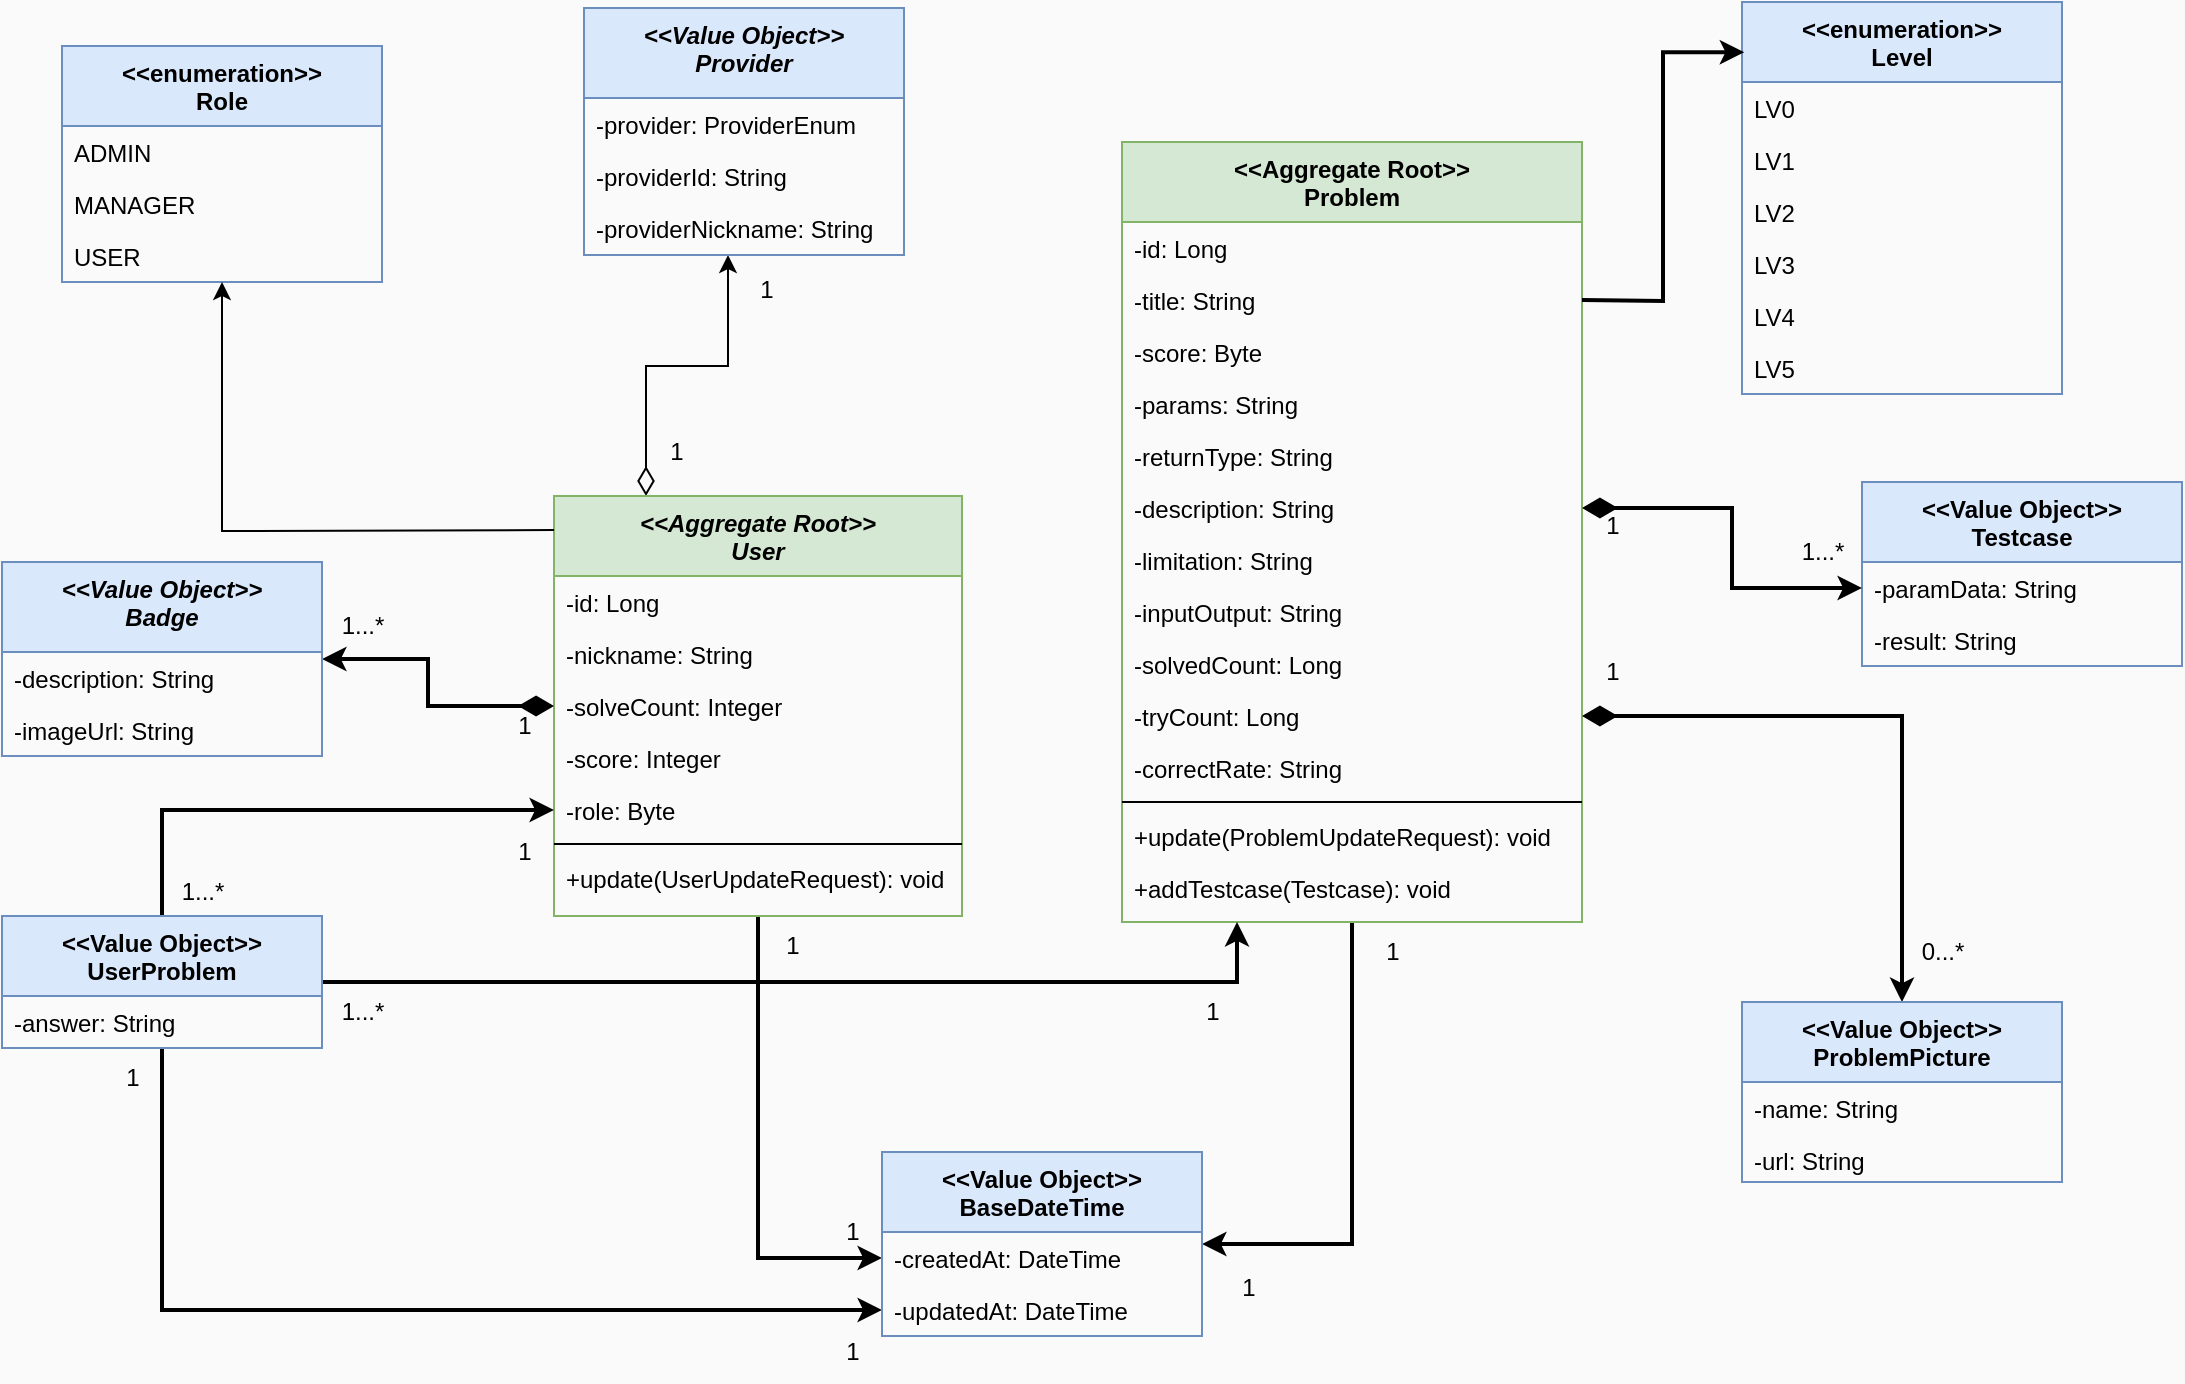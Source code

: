 <mxfile version="24.8.9">
  <diagram id="C5RBs43oDa-KdzZeNtuy" name="Page-1">
    <mxGraphModel dx="1509" dy="813" grid="0" gridSize="10" guides="1" tooltips="1" connect="1" arrows="1" fold="1" page="1" pageScale="1" pageWidth="1169" pageHeight="827" background="#FAFAFA" math="0" shadow="0">
      <root>
        <mxCell id="WIyWlLk6GJQsqaUBKTNV-0" />
        <mxCell id="WIyWlLk6GJQsqaUBKTNV-1" parent="WIyWlLk6GJQsqaUBKTNV-0" />
        <mxCell id="lKXqvEVYlaU4GqaMW3b_-123" style="edgeStyle=orthogonalEdgeStyle;rounded=0;orthogonalLoop=1;jettySize=auto;html=1;entryX=0;entryY=0.5;entryDx=0;entryDy=0;strokeWidth=2;" edge="1" parent="WIyWlLk6GJQsqaUBKTNV-1" source="zkfFHV4jXpPFQw0GAbJ--0" target="lKXqvEVYlaU4GqaMW3b_-119">
          <mxGeometry relative="1" as="geometry" />
        </mxCell>
        <mxCell id="lKXqvEVYlaU4GqaMW3b_-126" style="edgeStyle=orthogonalEdgeStyle;rounded=0;orthogonalLoop=1;jettySize=auto;html=1;startArrow=diamondThin;startFill=0;startSize=12;" edge="1" parent="WIyWlLk6GJQsqaUBKTNV-1" source="zkfFHV4jXpPFQw0GAbJ--0" target="lKXqvEVYlaU4GqaMW3b_-104">
          <mxGeometry relative="1" as="geometry">
            <Array as="points">
              <mxPoint x="372" y="222" />
              <mxPoint x="413" y="222" />
            </Array>
          </mxGeometry>
        </mxCell>
        <mxCell id="zkfFHV4jXpPFQw0GAbJ--0" value="&lt;&lt;Aggregate Root&gt;&gt;&#xa;User" style="swimlane;fontStyle=3;align=center;verticalAlign=top;childLayout=stackLayout;horizontal=1;startSize=40;horizontalStack=0;resizeParent=1;resizeLast=0;collapsible=1;marginBottom=0;rounded=0;shadow=0;strokeWidth=1;labelBackgroundColor=none;fillColor=#d5e8d4;strokeColor=#82b366;" parent="WIyWlLk6GJQsqaUBKTNV-1" vertex="1">
          <mxGeometry x="326" y="287" width="204" height="210" as="geometry">
            <mxRectangle x="230" y="140" width="160" height="26" as="alternateBounds" />
          </mxGeometry>
        </mxCell>
        <mxCell id="lKXqvEVYlaU4GqaMW3b_-0" value="-id: Long" style="text;align=left;verticalAlign=top;spacingLeft=4;spacingRight=4;overflow=hidden;rotatable=0;points=[[0,0.5],[1,0.5]];portConstraint=eastwest;rounded=0;shadow=0;html=0;" vertex="1" parent="zkfFHV4jXpPFQw0GAbJ--0">
          <mxGeometry y="40" width="204" height="26" as="geometry" />
        </mxCell>
        <mxCell id="lKXqvEVYlaU4GqaMW3b_-1" value="-nickname: String" style="text;align=left;verticalAlign=top;spacingLeft=4;spacingRight=4;overflow=hidden;rotatable=0;points=[[0,0.5],[1,0.5]];portConstraint=eastwest;rounded=0;shadow=0;html=0;" vertex="1" parent="zkfFHV4jXpPFQw0GAbJ--0">
          <mxGeometry y="66" width="204" height="26" as="geometry" />
        </mxCell>
        <mxCell id="lKXqvEVYlaU4GqaMW3b_-2" value="-solveCount: Integer" style="text;align=left;verticalAlign=top;spacingLeft=4;spacingRight=4;overflow=hidden;rotatable=0;points=[[0,0.5],[1,0.5]];portConstraint=eastwest;rounded=0;shadow=0;html=0;" vertex="1" parent="zkfFHV4jXpPFQw0GAbJ--0">
          <mxGeometry y="92" width="204" height="26" as="geometry" />
        </mxCell>
        <mxCell id="lKXqvEVYlaU4GqaMW3b_-3" value="-score: Integer" style="text;align=left;verticalAlign=top;spacingLeft=4;spacingRight=4;overflow=hidden;rotatable=0;points=[[0,0.5],[1,0.5]];portConstraint=eastwest;rounded=0;shadow=0;html=0;" vertex="1" parent="zkfFHV4jXpPFQw0GAbJ--0">
          <mxGeometry y="118" width="204" height="26" as="geometry" />
        </mxCell>
        <mxCell id="lKXqvEVYlaU4GqaMW3b_-4" value="-role: Byte" style="text;align=left;verticalAlign=top;spacingLeft=4;spacingRight=4;overflow=hidden;rotatable=0;points=[[0,0.5],[1,0.5]];portConstraint=eastwest;rounded=0;shadow=0;html=0;" vertex="1" parent="zkfFHV4jXpPFQw0GAbJ--0">
          <mxGeometry y="144" width="204" height="26" as="geometry" />
        </mxCell>
        <mxCell id="zkfFHV4jXpPFQw0GAbJ--4" value="" style="line;html=1;strokeWidth=1;align=left;verticalAlign=middle;spacingTop=-1;spacingLeft=3;spacingRight=3;rotatable=0;labelPosition=right;points=[];portConstraint=eastwest;" parent="zkfFHV4jXpPFQw0GAbJ--0" vertex="1">
          <mxGeometry y="170" width="204" height="8" as="geometry" />
        </mxCell>
        <mxCell id="zkfFHV4jXpPFQw0GAbJ--5" value="+update(UserUpdateRequest): void" style="text;align=left;verticalAlign=top;spacingLeft=4;spacingRight=4;overflow=hidden;rotatable=0;points=[[0,0.5],[1,0.5]];portConstraint=eastwest;" parent="zkfFHV4jXpPFQw0GAbJ--0" vertex="1">
          <mxGeometry y="178" width="204" height="26" as="geometry" />
        </mxCell>
        <mxCell id="lKXqvEVYlaU4GqaMW3b_-127" style="edgeStyle=orthogonalEdgeStyle;rounded=0;orthogonalLoop=1;jettySize=auto;html=1;entryX=1;entryY=0.5;entryDx=0;entryDy=0;exitX=0.5;exitY=1;exitDx=0;exitDy=0;strokeWidth=2;" edge="1" parent="WIyWlLk6GJQsqaUBKTNV-1" source="zkfFHV4jXpPFQw0GAbJ--17" target="lKXqvEVYlaU4GqaMW3b_-118">
          <mxGeometry relative="1" as="geometry" />
        </mxCell>
        <mxCell id="zkfFHV4jXpPFQw0GAbJ--17" value="&lt;&lt;Aggregate Root&gt;&gt;&#xa;Problem" style="swimlane;fontStyle=1;align=center;verticalAlign=top;childLayout=stackLayout;horizontal=1;startSize=40;horizontalStack=0;resizeParent=1;resizeLast=0;collapsible=1;marginBottom=0;rounded=0;shadow=0;strokeWidth=1;fillColor=#d5e8d4;strokeColor=#82b366;" parent="WIyWlLk6GJQsqaUBKTNV-1" vertex="1">
          <mxGeometry x="610" y="110" width="230" height="390" as="geometry">
            <mxRectangle x="550" y="140" width="160" height="26" as="alternateBounds" />
          </mxGeometry>
        </mxCell>
        <mxCell id="zkfFHV4jXpPFQw0GAbJ--18" value="-id: Long" style="text;align=left;verticalAlign=top;spacingLeft=4;spacingRight=4;overflow=hidden;rotatable=0;points=[[0,0.5],[1,0.5]];portConstraint=eastwest;" parent="zkfFHV4jXpPFQw0GAbJ--17" vertex="1">
          <mxGeometry y="40" width="230" height="26" as="geometry" />
        </mxCell>
        <mxCell id="zkfFHV4jXpPFQw0GAbJ--20" value="-title: String" style="text;align=left;verticalAlign=top;spacingLeft=4;spacingRight=4;overflow=hidden;rotatable=0;points=[[0,0.5],[1,0.5]];portConstraint=eastwest;rounded=0;shadow=0;html=0;" parent="zkfFHV4jXpPFQw0GAbJ--17" vertex="1">
          <mxGeometry y="66" width="230" height="26" as="geometry" />
        </mxCell>
        <mxCell id="zkfFHV4jXpPFQw0GAbJ--21" value="-score: Byte" style="text;align=left;verticalAlign=top;spacingLeft=4;spacingRight=4;overflow=hidden;rotatable=0;points=[[0,0.5],[1,0.5]];portConstraint=eastwest;rounded=0;shadow=0;html=0;" parent="zkfFHV4jXpPFQw0GAbJ--17" vertex="1">
          <mxGeometry y="92" width="230" height="26" as="geometry" />
        </mxCell>
        <mxCell id="zkfFHV4jXpPFQw0GAbJ--22" value="-params: String" style="text;align=left;verticalAlign=top;spacingLeft=4;spacingRight=4;overflow=hidden;rotatable=0;points=[[0,0.5],[1,0.5]];portConstraint=eastwest;rounded=0;shadow=0;html=0;" parent="zkfFHV4jXpPFQw0GAbJ--17" vertex="1">
          <mxGeometry y="118" width="230" height="26" as="geometry" />
        </mxCell>
        <mxCell id="lKXqvEVYlaU4GqaMW3b_-25" value="-returnType: String" style="text;align=left;verticalAlign=top;spacingLeft=4;spacingRight=4;overflow=hidden;rotatable=0;points=[[0,0.5],[1,0.5]];portConstraint=eastwest;rounded=0;shadow=0;html=0;" vertex="1" parent="zkfFHV4jXpPFQw0GAbJ--17">
          <mxGeometry y="144" width="230" height="26" as="geometry" />
        </mxCell>
        <mxCell id="lKXqvEVYlaU4GqaMW3b_-26" value="-description: String" style="text;align=left;verticalAlign=top;spacingLeft=4;spacingRight=4;overflow=hidden;rotatable=0;points=[[0,0.5],[1,0.5]];portConstraint=eastwest;" vertex="1" parent="zkfFHV4jXpPFQw0GAbJ--17">
          <mxGeometry y="170" width="230" height="26" as="geometry" />
        </mxCell>
        <mxCell id="lKXqvEVYlaU4GqaMW3b_-27" value="-limitation: String" style="text;align=left;verticalAlign=top;spacingLeft=4;spacingRight=4;overflow=hidden;rotatable=0;points=[[0,0.5],[1,0.5]];portConstraint=eastwest;rounded=0;shadow=0;html=0;" vertex="1" parent="zkfFHV4jXpPFQw0GAbJ--17">
          <mxGeometry y="196" width="230" height="26" as="geometry" />
        </mxCell>
        <mxCell id="lKXqvEVYlaU4GqaMW3b_-28" value="-inputOutput: String" style="text;align=left;verticalAlign=top;spacingLeft=4;spacingRight=4;overflow=hidden;rotatable=0;points=[[0,0.5],[1,0.5]];portConstraint=eastwest;rounded=0;shadow=0;html=0;" vertex="1" parent="zkfFHV4jXpPFQw0GAbJ--17">
          <mxGeometry y="222" width="230" height="26" as="geometry" />
        </mxCell>
        <mxCell id="lKXqvEVYlaU4GqaMW3b_-29" value="-solvedCount: Long" style="text;align=left;verticalAlign=top;spacingLeft=4;spacingRight=4;overflow=hidden;rotatable=0;points=[[0,0.5],[1,0.5]];portConstraint=eastwest;rounded=0;shadow=0;html=0;" vertex="1" parent="zkfFHV4jXpPFQw0GAbJ--17">
          <mxGeometry y="248" width="230" height="26" as="geometry" />
        </mxCell>
        <mxCell id="lKXqvEVYlaU4GqaMW3b_-30" value="-tryCount: Long" style="text;align=left;verticalAlign=top;spacingLeft=4;spacingRight=4;overflow=hidden;rotatable=0;points=[[0,0.5],[1,0.5]];portConstraint=eastwest;rounded=0;shadow=0;html=0;" vertex="1" parent="zkfFHV4jXpPFQw0GAbJ--17">
          <mxGeometry y="274" width="230" height="26" as="geometry" />
        </mxCell>
        <mxCell id="lKXqvEVYlaU4GqaMW3b_-32" value="-correctRate: String" style="text;align=left;verticalAlign=top;spacingLeft=4;spacingRight=4;overflow=hidden;rotatable=0;points=[[0,0.5],[1,0.5]];portConstraint=eastwest;rounded=0;shadow=0;html=0;" vertex="1" parent="zkfFHV4jXpPFQw0GAbJ--17">
          <mxGeometry y="300" width="230" height="26" as="geometry" />
        </mxCell>
        <mxCell id="zkfFHV4jXpPFQw0GAbJ--23" value="" style="line;html=1;strokeWidth=1;align=left;verticalAlign=middle;spacingTop=-1;spacingLeft=3;spacingRight=3;rotatable=0;labelPosition=right;points=[];portConstraint=eastwest;" parent="zkfFHV4jXpPFQw0GAbJ--17" vertex="1">
          <mxGeometry y="326" width="230" height="8" as="geometry" />
        </mxCell>
        <mxCell id="zkfFHV4jXpPFQw0GAbJ--24" value="+update(ProblemUpdateRequest): void" style="text;align=left;verticalAlign=top;spacingLeft=4;spacingRight=4;overflow=hidden;rotatable=0;points=[[0,0.5],[1,0.5]];portConstraint=eastwest;" parent="zkfFHV4jXpPFQw0GAbJ--17" vertex="1">
          <mxGeometry y="334" width="230" height="26" as="geometry" />
        </mxCell>
        <mxCell id="zkfFHV4jXpPFQw0GAbJ--25" value="+addTestcase(Testcase): void" style="text;align=left;verticalAlign=top;spacingLeft=4;spacingRight=4;overflow=hidden;rotatable=0;points=[[0,0.5],[1,0.5]];portConstraint=eastwest;" parent="zkfFHV4jXpPFQw0GAbJ--17" vertex="1">
          <mxGeometry y="360" width="230" height="26" as="geometry" />
        </mxCell>
        <mxCell id="lKXqvEVYlaU4GqaMW3b_-114" style="edgeStyle=orthogonalEdgeStyle;rounded=0;orthogonalLoop=1;jettySize=auto;html=1;strokeWidth=2;endArrow=diamondThin;endFill=1;startArrow=classic;startFill=1;endSize=12;" edge="1" parent="WIyWlLk6GJQsqaUBKTNV-1" source="lKXqvEVYlaU4GqaMW3b_-35" target="zkfFHV4jXpPFQw0GAbJ--0">
          <mxGeometry relative="1" as="geometry" />
        </mxCell>
        <mxCell id="lKXqvEVYlaU4GqaMW3b_-35" value="&lt;&lt;Value Object&gt;&gt;&#xa;Badge" style="swimlane;fontStyle=3;align=center;verticalAlign=top;childLayout=stackLayout;horizontal=1;startSize=45;horizontalStack=0;resizeParent=1;resizeLast=0;collapsible=1;marginBottom=0;rounded=0;shadow=0;strokeWidth=1;fillColor=#dae8fc;strokeColor=#6c8ebf;" vertex="1" parent="WIyWlLk6GJQsqaUBKTNV-1">
          <mxGeometry x="50" y="320" width="160" height="97" as="geometry">
            <mxRectangle x="230" y="140" width="160" height="26" as="alternateBounds" />
          </mxGeometry>
        </mxCell>
        <mxCell id="lKXqvEVYlaU4GqaMW3b_-37" value="-description: String" style="text;align=left;verticalAlign=top;spacingLeft=4;spacingRight=4;overflow=hidden;rotatable=0;points=[[0,0.5],[1,0.5]];portConstraint=eastwest;" vertex="1" parent="lKXqvEVYlaU4GqaMW3b_-35">
          <mxGeometry y="45" width="160" height="26" as="geometry" />
        </mxCell>
        <mxCell id="lKXqvEVYlaU4GqaMW3b_-38" value="-imageUrl: String" style="text;align=left;verticalAlign=top;spacingLeft=4;spacingRight=4;overflow=hidden;rotatable=0;points=[[0,0.5],[1,0.5]];portConstraint=eastwest;rounded=0;shadow=0;html=0;" vertex="1" parent="lKXqvEVYlaU4GqaMW3b_-35">
          <mxGeometry y="71" width="160" height="26" as="geometry" />
        </mxCell>
        <mxCell id="lKXqvEVYlaU4GqaMW3b_-52" value="1" style="text;html=1;align=center;verticalAlign=middle;resizable=0;points=[];autosize=1;strokeColor=none;fillColor=none;" vertex="1" parent="WIyWlLk6GJQsqaUBKTNV-1">
          <mxGeometry x="296" y="387" width="30" height="30" as="geometry" />
        </mxCell>
        <mxCell id="lKXqvEVYlaU4GqaMW3b_-53" value="1...*" style="text;html=1;align=center;verticalAlign=middle;resizable=0;points=[];autosize=1;strokeColor=none;fillColor=none;" vertex="1" parent="WIyWlLk6GJQsqaUBKTNV-1">
          <mxGeometry x="210" y="337" width="40" height="30" as="geometry" />
        </mxCell>
        <mxCell id="lKXqvEVYlaU4GqaMW3b_-54" value="&lt;&lt;Value Object&gt;&gt;&#xa;Testcase" style="swimlane;fontStyle=1;align=center;verticalAlign=top;childLayout=stackLayout;horizontal=1;startSize=40;horizontalStack=0;resizeParent=1;resizeLast=0;collapsible=1;marginBottom=0;rounded=0;shadow=0;strokeWidth=1;fillColor=#dae8fc;strokeColor=#6c8ebf;" vertex="1" parent="WIyWlLk6GJQsqaUBKTNV-1">
          <mxGeometry x="980" y="280" width="160" height="92" as="geometry">
            <mxRectangle x="550" y="140" width="160" height="26" as="alternateBounds" />
          </mxGeometry>
        </mxCell>
        <mxCell id="lKXqvEVYlaU4GqaMW3b_-56" value="-paramData: String" style="text;align=left;verticalAlign=top;spacingLeft=4;spacingRight=4;overflow=hidden;rotatable=0;points=[[0,0.5],[1,0.5]];portConstraint=eastwest;rounded=0;shadow=0;html=0;" vertex="1" parent="lKXqvEVYlaU4GqaMW3b_-54">
          <mxGeometry y="40" width="160" height="26" as="geometry" />
        </mxCell>
        <mxCell id="lKXqvEVYlaU4GqaMW3b_-57" value="-result: String" style="text;align=left;verticalAlign=top;spacingLeft=4;spacingRight=4;overflow=hidden;rotatable=0;points=[[0,0.5],[1,0.5]];portConstraint=eastwest;rounded=0;shadow=0;html=0;" vertex="1" parent="lKXqvEVYlaU4GqaMW3b_-54">
          <mxGeometry y="66" width="160" height="26" as="geometry" />
        </mxCell>
        <mxCell id="lKXqvEVYlaU4GqaMW3b_-96" style="edgeStyle=orthogonalEdgeStyle;rounded=0;orthogonalLoop=1;jettySize=auto;html=1;endArrow=diamondThin;endFill=1;strokeWidth=2;entryX=1;entryY=0.5;entryDx=0;entryDy=0;endSize=12;startArrow=classic;startFill=1;" edge="1" parent="WIyWlLk6GJQsqaUBKTNV-1" source="lKXqvEVYlaU4GqaMW3b_-72" target="lKXqvEVYlaU4GqaMW3b_-30">
          <mxGeometry relative="1" as="geometry" />
        </mxCell>
        <mxCell id="lKXqvEVYlaU4GqaMW3b_-72" value="&lt;&lt;Value Object&gt;&gt;&#xa;ProblemPicture" style="swimlane;fontStyle=1;align=center;verticalAlign=top;childLayout=stackLayout;horizontal=1;startSize=40;horizontalStack=0;resizeParent=1;resizeLast=0;collapsible=1;marginBottom=0;rounded=0;shadow=0;strokeWidth=1;fillColor=#dae8fc;strokeColor=#6c8ebf;" vertex="1" parent="WIyWlLk6GJQsqaUBKTNV-1">
          <mxGeometry x="920" y="540" width="160" height="90" as="geometry">
            <mxRectangle x="550" y="140" width="160" height="26" as="alternateBounds" />
          </mxGeometry>
        </mxCell>
        <mxCell id="lKXqvEVYlaU4GqaMW3b_-74" value="-name: String" style="text;align=left;verticalAlign=top;spacingLeft=4;spacingRight=4;overflow=hidden;rotatable=0;points=[[0,0.5],[1,0.5]];portConstraint=eastwest;rounded=0;shadow=0;html=0;" vertex="1" parent="lKXqvEVYlaU4GqaMW3b_-72">
          <mxGeometry y="40" width="160" height="26" as="geometry" />
        </mxCell>
        <mxCell id="lKXqvEVYlaU4GqaMW3b_-75" value="-url: String" style="text;align=left;verticalAlign=top;spacingLeft=4;spacingRight=4;overflow=hidden;rotatable=0;points=[[0,0.5],[1,0.5]];portConstraint=eastwest;rounded=0;shadow=0;html=0;" vertex="1" parent="lKXqvEVYlaU4GqaMW3b_-72">
          <mxGeometry y="66" width="160" height="24" as="geometry" />
        </mxCell>
        <mxCell id="lKXqvEVYlaU4GqaMW3b_-122" style="edgeStyle=orthogonalEdgeStyle;rounded=0;orthogonalLoop=1;jettySize=auto;html=1;entryX=0;entryY=0.5;entryDx=0;entryDy=0;strokeWidth=2;" edge="1" parent="WIyWlLk6GJQsqaUBKTNV-1" source="lKXqvEVYlaU4GqaMW3b_-76" target="lKXqvEVYlaU4GqaMW3b_-4">
          <mxGeometry relative="1" as="geometry" />
        </mxCell>
        <mxCell id="lKXqvEVYlaU4GqaMW3b_-128" style="edgeStyle=orthogonalEdgeStyle;rounded=0;orthogonalLoop=1;jettySize=auto;html=1;entryX=0;entryY=0.5;entryDx=0;entryDy=0;strokeWidth=2;" edge="1" parent="WIyWlLk6GJQsqaUBKTNV-1" source="lKXqvEVYlaU4GqaMW3b_-76" target="lKXqvEVYlaU4GqaMW3b_-120">
          <mxGeometry relative="1" as="geometry" />
        </mxCell>
        <mxCell id="lKXqvEVYlaU4GqaMW3b_-144" style="edgeStyle=orthogonalEdgeStyle;rounded=0;orthogonalLoop=1;jettySize=auto;html=1;entryX=0.25;entryY=1;entryDx=0;entryDy=0;strokeWidth=2;" edge="1" parent="WIyWlLk6GJQsqaUBKTNV-1" source="lKXqvEVYlaU4GqaMW3b_-76" target="zkfFHV4jXpPFQw0GAbJ--17">
          <mxGeometry relative="1" as="geometry" />
        </mxCell>
        <mxCell id="lKXqvEVYlaU4GqaMW3b_-76" value="&lt;&lt;Value Object&gt;&gt;&#xa;UserProblem" style="swimlane;fontStyle=1;align=center;verticalAlign=top;childLayout=stackLayout;horizontal=1;startSize=40;horizontalStack=0;resizeParent=1;resizeLast=0;collapsible=1;marginBottom=0;rounded=0;shadow=0;strokeWidth=1;fillColor=#dae8fc;strokeColor=#6c8ebf;" vertex="1" parent="WIyWlLk6GJQsqaUBKTNV-1">
          <mxGeometry x="50" y="497" width="160" height="66" as="geometry">
            <mxRectangle x="550" y="140" width="160" height="26" as="alternateBounds" />
          </mxGeometry>
        </mxCell>
        <mxCell id="lKXqvEVYlaU4GqaMW3b_-77" value="-answer: String" style="text;align=left;verticalAlign=top;spacingLeft=4;spacingRight=4;overflow=hidden;rotatable=0;points=[[0,0.5],[1,0.5]];portConstraint=eastwest;" vertex="1" parent="lKXqvEVYlaU4GqaMW3b_-76">
          <mxGeometry y="40" width="160" height="26" as="geometry" />
        </mxCell>
        <mxCell id="lKXqvEVYlaU4GqaMW3b_-97" style="edgeStyle=orthogonalEdgeStyle;rounded=0;orthogonalLoop=1;jettySize=auto;html=1;entryX=1;entryY=0.5;entryDx=0;entryDy=0;endArrow=diamondThin;endFill=1;strokeWidth=2;startArrow=classic;startFill=1;startSize=6;endSize=12;" edge="1" parent="WIyWlLk6GJQsqaUBKTNV-1" source="lKXqvEVYlaU4GqaMW3b_-56" target="lKXqvEVYlaU4GqaMW3b_-26">
          <mxGeometry relative="1" as="geometry" />
        </mxCell>
        <mxCell id="lKXqvEVYlaU4GqaMW3b_-98" value="1...*" style="text;html=1;align=center;verticalAlign=middle;resizable=0;points=[];autosize=1;strokeColor=none;fillColor=none;" vertex="1" parent="WIyWlLk6GJQsqaUBKTNV-1">
          <mxGeometry x="940" y="300" width="40" height="30" as="geometry" />
        </mxCell>
        <mxCell id="lKXqvEVYlaU4GqaMW3b_-99" value="0...*" style="text;html=1;align=center;verticalAlign=middle;resizable=0;points=[];autosize=1;strokeColor=none;fillColor=none;" vertex="1" parent="WIyWlLk6GJQsqaUBKTNV-1">
          <mxGeometry x="1000" y="500" width="40" height="30" as="geometry" />
        </mxCell>
        <mxCell id="lKXqvEVYlaU4GqaMW3b_-102" value="1" style="text;html=1;align=center;verticalAlign=middle;resizable=0;points=[];autosize=1;strokeColor=none;fillColor=none;" vertex="1" parent="WIyWlLk6GJQsqaUBKTNV-1">
          <mxGeometry x="840" y="287" width="30" height="30" as="geometry" />
        </mxCell>
        <mxCell id="lKXqvEVYlaU4GqaMW3b_-103" value="1" style="text;html=1;align=center;verticalAlign=middle;resizable=0;points=[];autosize=1;strokeColor=none;fillColor=none;" vertex="1" parent="WIyWlLk6GJQsqaUBKTNV-1">
          <mxGeometry x="840" y="360" width="30" height="30" as="geometry" />
        </mxCell>
        <mxCell id="lKXqvEVYlaU4GqaMW3b_-104" value="&lt;&lt;Value Object&gt;&gt;&#xa;Provider" style="swimlane;fontStyle=3;align=center;verticalAlign=top;childLayout=stackLayout;horizontal=1;startSize=45;horizontalStack=0;resizeParent=1;resizeLast=0;collapsible=1;marginBottom=0;rounded=0;shadow=0;strokeWidth=1;fillColor=#dae8fc;strokeColor=#6c8ebf;" vertex="1" parent="WIyWlLk6GJQsqaUBKTNV-1">
          <mxGeometry x="341" y="43" width="160" height="123.5" as="geometry">
            <mxRectangle x="230" y="140" width="160" height="26" as="alternateBounds" />
          </mxGeometry>
        </mxCell>
        <mxCell id="lKXqvEVYlaU4GqaMW3b_-107" value="-provider: ProviderEnum" style="text;align=left;verticalAlign=top;spacingLeft=4;spacingRight=4;overflow=hidden;rotatable=0;points=[[0,0.5],[1,0.5]];portConstraint=eastwest;" vertex="1" parent="lKXqvEVYlaU4GqaMW3b_-104">
          <mxGeometry y="45" width="160" height="26" as="geometry" />
        </mxCell>
        <mxCell id="lKXqvEVYlaU4GqaMW3b_-108" value="-providerId: String" style="text;align=left;verticalAlign=top;spacingLeft=4;spacingRight=4;overflow=hidden;rotatable=0;points=[[0,0.5],[1,0.5]];portConstraint=eastwest;rounded=0;shadow=0;html=0;" vertex="1" parent="lKXqvEVYlaU4GqaMW3b_-104">
          <mxGeometry y="71" width="160" height="26" as="geometry" />
        </mxCell>
        <mxCell id="lKXqvEVYlaU4GqaMW3b_-109" value="-providerNickname: String" style="text;align=left;verticalAlign=top;spacingLeft=4;spacingRight=4;overflow=hidden;rotatable=0;points=[[0,0.5],[1,0.5]];portConstraint=eastwest;rounded=0;shadow=0;html=0;" vertex="1" parent="lKXqvEVYlaU4GqaMW3b_-104">
          <mxGeometry y="97" width="160" height="26" as="geometry" />
        </mxCell>
        <mxCell id="lKXqvEVYlaU4GqaMW3b_-112" value="1" style="text;html=1;align=center;verticalAlign=middle;resizable=0;points=[];autosize=1;strokeColor=none;fillColor=none;" vertex="1" parent="WIyWlLk6GJQsqaUBKTNV-1">
          <mxGeometry x="372" y="250" width="30" height="30" as="geometry" />
        </mxCell>
        <mxCell id="lKXqvEVYlaU4GqaMW3b_-113" value="1" style="text;html=1;align=center;verticalAlign=middle;resizable=0;points=[];autosize=1;strokeColor=none;fillColor=none;" vertex="1" parent="WIyWlLk6GJQsqaUBKTNV-1">
          <mxGeometry x="417" y="169" width="30" height="30" as="geometry" />
        </mxCell>
        <mxCell id="lKXqvEVYlaU4GqaMW3b_-118" value="&lt;&lt;Value Object&gt;&gt;&#xa;BaseDateTime" style="swimlane;fontStyle=1;align=center;verticalAlign=top;childLayout=stackLayout;horizontal=1;startSize=40;horizontalStack=0;resizeParent=1;resizeLast=0;collapsible=1;marginBottom=0;rounded=0;shadow=0;strokeWidth=1;fillColor=#dae8fc;strokeColor=#6c8ebf;" vertex="1" parent="WIyWlLk6GJQsqaUBKTNV-1">
          <mxGeometry x="490" y="615" width="160" height="92" as="geometry">
            <mxRectangle x="550" y="140" width="160" height="26" as="alternateBounds" />
          </mxGeometry>
        </mxCell>
        <mxCell id="lKXqvEVYlaU4GqaMW3b_-119" value="-createdAt: DateTime" style="text;align=left;verticalAlign=top;spacingLeft=4;spacingRight=4;overflow=hidden;rotatable=0;points=[[0,0.5],[1,0.5]];portConstraint=eastwest;rounded=0;shadow=0;html=0;" vertex="1" parent="lKXqvEVYlaU4GqaMW3b_-118">
          <mxGeometry y="40" width="160" height="26" as="geometry" />
        </mxCell>
        <mxCell id="lKXqvEVYlaU4GqaMW3b_-120" value="-updatedAt: DateTime" style="text;align=left;verticalAlign=top;spacingLeft=4;spacingRight=4;overflow=hidden;rotatable=0;points=[[0,0.5],[1,0.5]];portConstraint=eastwest;rounded=0;shadow=0;html=0;" vertex="1" parent="lKXqvEVYlaU4GqaMW3b_-118">
          <mxGeometry y="66" width="160" height="26" as="geometry" />
        </mxCell>
        <mxCell id="lKXqvEVYlaU4GqaMW3b_-131" value="&lt;&lt;enumeration&gt;&gt;&#xa;Level" style="swimlane;fontStyle=1;align=center;verticalAlign=top;childLayout=stackLayout;horizontal=1;startSize=40;horizontalStack=0;resizeParent=1;resizeLast=0;collapsible=1;marginBottom=0;rounded=0;shadow=0;strokeWidth=1;fillColor=#dae8fc;strokeColor=#6c8ebf;" vertex="1" parent="WIyWlLk6GJQsqaUBKTNV-1">
          <mxGeometry x="920" y="40" width="160" height="196" as="geometry">
            <mxRectangle x="550" y="140" width="160" height="26" as="alternateBounds" />
          </mxGeometry>
        </mxCell>
        <mxCell id="lKXqvEVYlaU4GqaMW3b_-132" value="LV0" style="text;align=left;verticalAlign=top;spacingLeft=4;spacingRight=4;overflow=hidden;rotatable=0;points=[[0,0.5],[1,0.5]];portConstraint=eastwest;rounded=0;shadow=0;html=0;" vertex="1" parent="lKXqvEVYlaU4GqaMW3b_-131">
          <mxGeometry y="40" width="160" height="26" as="geometry" />
        </mxCell>
        <mxCell id="lKXqvEVYlaU4GqaMW3b_-133" value="LV1" style="text;align=left;verticalAlign=top;spacingLeft=4;spacingRight=4;overflow=hidden;rotatable=0;points=[[0,0.5],[1,0.5]];portConstraint=eastwest;rounded=0;shadow=0;html=0;" vertex="1" parent="lKXqvEVYlaU4GqaMW3b_-131">
          <mxGeometry y="66" width="160" height="26" as="geometry" />
        </mxCell>
        <mxCell id="lKXqvEVYlaU4GqaMW3b_-134" value="LV2" style="text;align=left;verticalAlign=top;spacingLeft=4;spacingRight=4;overflow=hidden;rotatable=0;points=[[0,0.5],[1,0.5]];portConstraint=eastwest;rounded=0;shadow=0;html=0;" vertex="1" parent="lKXqvEVYlaU4GqaMW3b_-131">
          <mxGeometry y="92" width="160" height="26" as="geometry" />
        </mxCell>
        <mxCell id="lKXqvEVYlaU4GqaMW3b_-135" value="LV3" style="text;align=left;verticalAlign=top;spacingLeft=4;spacingRight=4;overflow=hidden;rotatable=0;points=[[0,0.5],[1,0.5]];portConstraint=eastwest;rounded=0;shadow=0;html=0;" vertex="1" parent="lKXqvEVYlaU4GqaMW3b_-131">
          <mxGeometry y="118" width="160" height="26" as="geometry" />
        </mxCell>
        <mxCell id="lKXqvEVYlaU4GqaMW3b_-136" value="LV4" style="text;align=left;verticalAlign=top;spacingLeft=4;spacingRight=4;overflow=hidden;rotatable=0;points=[[0,0.5],[1,0.5]];portConstraint=eastwest;rounded=0;shadow=0;html=0;" vertex="1" parent="lKXqvEVYlaU4GqaMW3b_-131">
          <mxGeometry y="144" width="160" height="26" as="geometry" />
        </mxCell>
        <mxCell id="lKXqvEVYlaU4GqaMW3b_-167" value="LV5" style="text;align=left;verticalAlign=top;spacingLeft=4;spacingRight=4;overflow=hidden;rotatable=0;points=[[0,0.5],[1,0.5]];portConstraint=eastwest;rounded=0;shadow=0;html=0;" vertex="1" parent="lKXqvEVYlaU4GqaMW3b_-131">
          <mxGeometry y="170" width="160" height="26" as="geometry" />
        </mxCell>
        <mxCell id="lKXqvEVYlaU4GqaMW3b_-137" style="edgeStyle=orthogonalEdgeStyle;rounded=0;orthogonalLoop=1;jettySize=auto;html=1;exitX=1;exitY=0.5;exitDx=0;exitDy=0;entryX=0.007;entryY=0.128;entryDx=0;entryDy=0;entryPerimeter=0;strokeWidth=2;" edge="1" parent="WIyWlLk6GJQsqaUBKTNV-1" target="lKXqvEVYlaU4GqaMW3b_-131">
          <mxGeometry relative="1" as="geometry">
            <mxPoint x="840" y="189" as="sourcePoint" />
          </mxGeometry>
        </mxCell>
        <mxCell id="lKXqvEVYlaU4GqaMW3b_-143" value="1" style="text;html=1;align=center;verticalAlign=middle;resizable=0;points=[];autosize=1;strokeColor=none;fillColor=none;" vertex="1" parent="WIyWlLk6GJQsqaUBKTNV-1">
          <mxGeometry x="296" y="450" width="30" height="30" as="geometry" />
        </mxCell>
        <mxCell id="lKXqvEVYlaU4GqaMW3b_-145" value="1" style="text;html=1;align=center;verticalAlign=middle;resizable=0;points=[];autosize=1;strokeColor=none;fillColor=none;" vertex="1" parent="WIyWlLk6GJQsqaUBKTNV-1">
          <mxGeometry x="640" y="530" width="30" height="30" as="geometry" />
        </mxCell>
        <mxCell id="lKXqvEVYlaU4GqaMW3b_-146" value="1...*" style="text;html=1;align=center;verticalAlign=middle;resizable=0;points=[];autosize=1;strokeColor=none;fillColor=none;" vertex="1" parent="WIyWlLk6GJQsqaUBKTNV-1">
          <mxGeometry x="130" y="470" width="40" height="30" as="geometry" />
        </mxCell>
        <mxCell id="lKXqvEVYlaU4GqaMW3b_-147" value="1...*" style="text;html=1;align=center;verticalAlign=middle;resizable=0;points=[];autosize=1;strokeColor=none;fillColor=none;" vertex="1" parent="WIyWlLk6GJQsqaUBKTNV-1">
          <mxGeometry x="210" y="530" width="40" height="30" as="geometry" />
        </mxCell>
        <mxCell id="lKXqvEVYlaU4GqaMW3b_-148" value="1" style="text;html=1;align=center;verticalAlign=middle;resizable=0;points=[];autosize=1;strokeColor=none;fillColor=none;" vertex="1" parent="WIyWlLk6GJQsqaUBKTNV-1">
          <mxGeometry x="100" y="563" width="30" height="30" as="geometry" />
        </mxCell>
        <mxCell id="lKXqvEVYlaU4GqaMW3b_-149" value="1" style="text;html=1;align=center;verticalAlign=middle;resizable=0;points=[];autosize=1;strokeColor=none;fillColor=none;" vertex="1" parent="WIyWlLk6GJQsqaUBKTNV-1">
          <mxGeometry x="460" y="700" width="30" height="30" as="geometry" />
        </mxCell>
        <mxCell id="lKXqvEVYlaU4GqaMW3b_-150" value="1" style="text;html=1;align=center;verticalAlign=middle;resizable=0;points=[];autosize=1;strokeColor=none;fillColor=none;" vertex="1" parent="WIyWlLk6GJQsqaUBKTNV-1">
          <mxGeometry x="460" y="640" width="30" height="30" as="geometry" />
        </mxCell>
        <mxCell id="lKXqvEVYlaU4GqaMW3b_-151" value="1" style="text;html=1;align=center;verticalAlign=middle;resizable=0;points=[];autosize=1;strokeColor=none;fillColor=none;" vertex="1" parent="WIyWlLk6GJQsqaUBKTNV-1">
          <mxGeometry x="430" y="497" width="30" height="30" as="geometry" />
        </mxCell>
        <mxCell id="lKXqvEVYlaU4GqaMW3b_-152" value="1" style="text;html=1;align=center;verticalAlign=middle;resizable=0;points=[];autosize=1;strokeColor=none;fillColor=none;" vertex="1" parent="WIyWlLk6GJQsqaUBKTNV-1">
          <mxGeometry x="730" y="500" width="30" height="30" as="geometry" />
        </mxCell>
        <mxCell id="lKXqvEVYlaU4GqaMW3b_-153" value="1" style="text;html=1;align=center;verticalAlign=middle;resizable=0;points=[];autosize=1;strokeColor=none;fillColor=none;" vertex="1" parent="WIyWlLk6GJQsqaUBKTNV-1">
          <mxGeometry x="658" y="668" width="30" height="30" as="geometry" />
        </mxCell>
        <mxCell id="lKXqvEVYlaU4GqaMW3b_-159" value="&lt;&lt;enumeration&gt;&gt;&#xa;Role" style="swimlane;fontStyle=1;align=center;verticalAlign=top;childLayout=stackLayout;horizontal=1;startSize=40;horizontalStack=0;resizeParent=1;resizeLast=0;collapsible=1;marginBottom=0;rounded=0;shadow=0;strokeWidth=1;fillColor=#dae8fc;strokeColor=#6c8ebf;" vertex="1" parent="WIyWlLk6GJQsqaUBKTNV-1">
          <mxGeometry x="80" y="62" width="160" height="118" as="geometry">
            <mxRectangle x="550" y="140" width="160" height="26" as="alternateBounds" />
          </mxGeometry>
        </mxCell>
        <mxCell id="lKXqvEVYlaU4GqaMW3b_-160" value="ADMIN" style="text;align=left;verticalAlign=top;spacingLeft=4;spacingRight=4;overflow=hidden;rotatable=0;points=[[0,0.5],[1,0.5]];portConstraint=eastwest;rounded=0;shadow=0;html=0;" vertex="1" parent="lKXqvEVYlaU4GqaMW3b_-159">
          <mxGeometry y="40" width="160" height="26" as="geometry" />
        </mxCell>
        <mxCell id="lKXqvEVYlaU4GqaMW3b_-161" value="MANAGER" style="text;align=left;verticalAlign=top;spacingLeft=4;spacingRight=4;overflow=hidden;rotatable=0;points=[[0,0.5],[1,0.5]];portConstraint=eastwest;rounded=0;shadow=0;html=0;" vertex="1" parent="lKXqvEVYlaU4GqaMW3b_-159">
          <mxGeometry y="66" width="160" height="26" as="geometry" />
        </mxCell>
        <mxCell id="lKXqvEVYlaU4GqaMW3b_-162" value="USER" style="text;align=left;verticalAlign=top;spacingLeft=4;spacingRight=4;overflow=hidden;rotatable=0;points=[[0,0.5],[1,0.5]];portConstraint=eastwest;rounded=0;shadow=0;html=0;" vertex="1" parent="lKXqvEVYlaU4GqaMW3b_-159">
          <mxGeometry y="92" width="160" height="26" as="geometry" />
        </mxCell>
        <mxCell id="lKXqvEVYlaU4GqaMW3b_-165" style="edgeStyle=orthogonalEdgeStyle;rounded=0;orthogonalLoop=1;jettySize=auto;html=1;entryX=0.5;entryY=1;entryDx=0;entryDy=0;" edge="1" parent="WIyWlLk6GJQsqaUBKTNV-1" target="lKXqvEVYlaU4GqaMW3b_-159">
          <mxGeometry relative="1" as="geometry">
            <mxPoint x="326" y="304" as="sourcePoint" />
          </mxGeometry>
        </mxCell>
      </root>
    </mxGraphModel>
  </diagram>
</mxfile>

